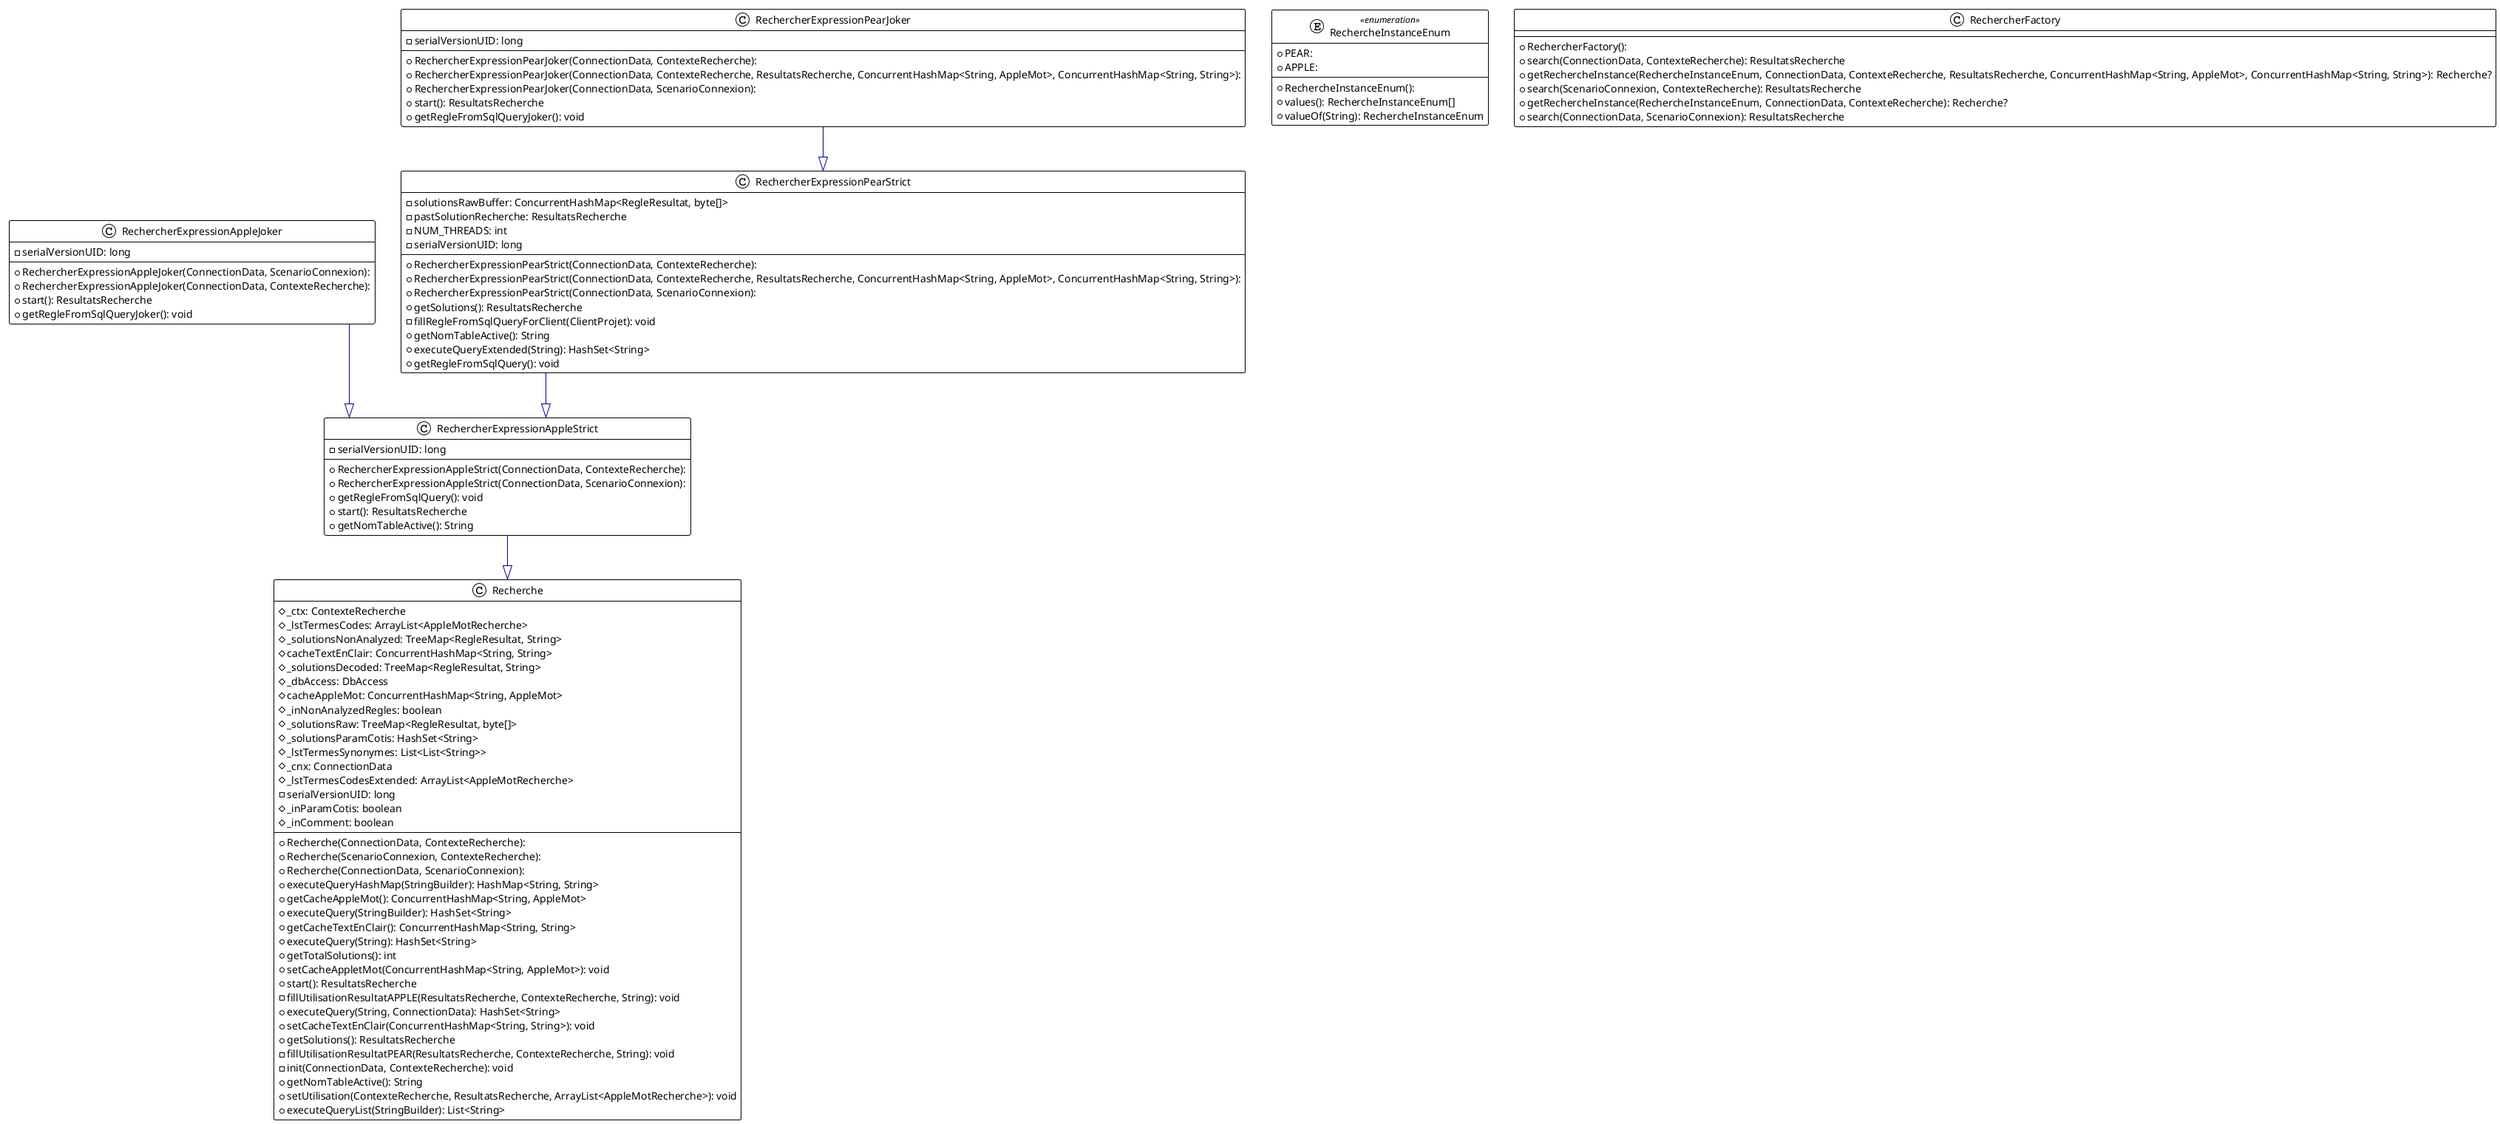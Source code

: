 @startuml Recherche

!theme plain
top to bottom direction
skinparam linetype ortho

class Recherche {
  + Recherche(ConnectionData, ContexteRecherche): 
  + Recherche(ScenarioConnexion, ContexteRecherche): 
  + Recherche(ConnectionData, ScenarioConnexion): 
  # _ctx: ContexteRecherche
  # _lstTermesCodes: ArrayList<AppleMotRecherche>
  # _solutionsNonAnalyzed: TreeMap<RegleResultat, String>
  # cacheTextEnClair: ConcurrentHashMap<String, String>
  # _solutionsDecoded: TreeMap<RegleResultat, String>
  # _dbAccess: DbAccess
  # cacheAppleMot: ConcurrentHashMap<String, AppleMot>
  # _inNonAnalyzedRegles: boolean
  # _solutionsRaw: TreeMap<RegleResultat, byte[]>
  # _solutionsParamCotis: HashSet<String>
  # _lstTermesSynonymes: List<List<String>>
  # _cnx: ConnectionData
  # _lstTermesCodesExtended: ArrayList<AppleMotRecherche>
  - serialVersionUID: long
  # _inParamCotis: boolean
  # _inComment: boolean
  + executeQueryHashMap(StringBuilder): HashMap<String, String>
  + getCacheAppleMot(): ConcurrentHashMap<String, AppleMot>
  + executeQuery(StringBuilder): HashSet<String>
  + getCacheTextEnClair(): ConcurrentHashMap<String, String>
  + executeQuery(String): HashSet<String>
  + getTotalSolutions(): int
  + setCacheAppletMot(ConcurrentHashMap<String, AppleMot>): void
  + start(): ResultatsRecherche
  - fillUtilisationResultatAPPLE(ResultatsRecherche, ContexteRecherche, String): void
  + executeQuery(String, ConnectionData): HashSet<String>
  + setCacheTextEnClair(ConcurrentHashMap<String, String>): void
  + getSolutions(): ResultatsRecherche
  - fillUtilisationResultatPEAR(ResultatsRecherche, ContexteRecherche, String): void
  - init(ConnectionData, ContexteRecherche): void
  + getNomTableActive(): String
  + setUtilisation(ContexteRecherche, ResultatsRecherche, ArrayList<AppleMotRecherche>): void
  + executeQueryList(StringBuilder): List<String>
}
enum RechercheInstanceEnum << enumeration >> {
  + RechercheInstanceEnum(): 
  + PEAR: 
  + APPLE: 
  + values(): RechercheInstanceEnum[]
  + valueOf(String): RechercheInstanceEnum
}
class RechercherExpressionAppleJoker {
  + RechercherExpressionAppleJoker(ConnectionData, ScenarioConnexion): 
  + RechercherExpressionAppleJoker(ConnectionData, ContexteRecherche): 
  - serialVersionUID: long
  + start(): ResultatsRecherche
  + getRegleFromSqlQueryJoker(): void
}
class RechercherExpressionAppleStrict {
  + RechercherExpressionAppleStrict(ConnectionData, ContexteRecherche): 
  + RechercherExpressionAppleStrict(ConnectionData, ScenarioConnexion): 
  - serialVersionUID: long
  + getRegleFromSqlQuery(): void
  + start(): ResultatsRecherche
  + getNomTableActive(): String
}
class RechercherExpressionPearJoker {
  + RechercherExpressionPearJoker(ConnectionData, ContexteRecherche): 
  + RechercherExpressionPearJoker(ConnectionData, ContexteRecherche, ResultatsRecherche, ConcurrentHashMap<String, AppleMot>, ConcurrentHashMap<String, String>): 
  + RechercherExpressionPearJoker(ConnectionData, ScenarioConnexion): 
  - serialVersionUID: long
  + start(): ResultatsRecherche
  + getRegleFromSqlQueryJoker(): void
}
class RechercherExpressionPearStrict {
  + RechercherExpressionPearStrict(ConnectionData, ContexteRecherche): 
  + RechercherExpressionPearStrict(ConnectionData, ContexteRecherche, ResultatsRecherche, ConcurrentHashMap<String, AppleMot>, ConcurrentHashMap<String, String>): 
  + RechercherExpressionPearStrict(ConnectionData, ScenarioConnexion): 
  - solutionsRawBuffer: ConcurrentHashMap<RegleResultat, byte[]>
  - pastSolutionRecherche: ResultatsRecherche
  - NUM_THREADS: int
  - serialVersionUID: long
  + getSolutions(): ResultatsRecherche
  - fillRegleFromSqlQueryForClient(ClientProjet): void
  + getNomTableActive(): String
  + executeQueryExtended(String): HashSet<String>
  + getRegleFromSqlQuery(): void
}
class RechercherFactory {
  + RechercherFactory(): 
  + search(ConnectionData, ContexteRecherche): ResultatsRecherche
  + getRechercheInstance(RechercheInstanceEnum, ConnectionData, ContexteRecherche, ResultatsRecherche, ConcurrentHashMap<String, AppleMot>, ConcurrentHashMap<String, String>): Recherche?
  + search(ScenarioConnexion, ContexteRecherche): ResultatsRecherche
  + getRechercheInstance(RechercheInstanceEnum, ConnectionData, ContexteRecherche): Recherche?
  + search(ConnectionData, ScenarioConnexion): ResultatsRecherche
}

RechercherExpressionAppleJoker   -[#000082,plain]-^  RechercherExpressionAppleStrict 
RechercherExpressionAppleStrict  -[#000082,plain]-^  Recherche                       
RechercherExpressionPearJoker    -[#000082,plain]-^  RechercherExpressionPearStrict  
RechercherExpressionPearStrict   -[#000082,plain]-^  RechercherExpressionAppleStrict 
@enduml
